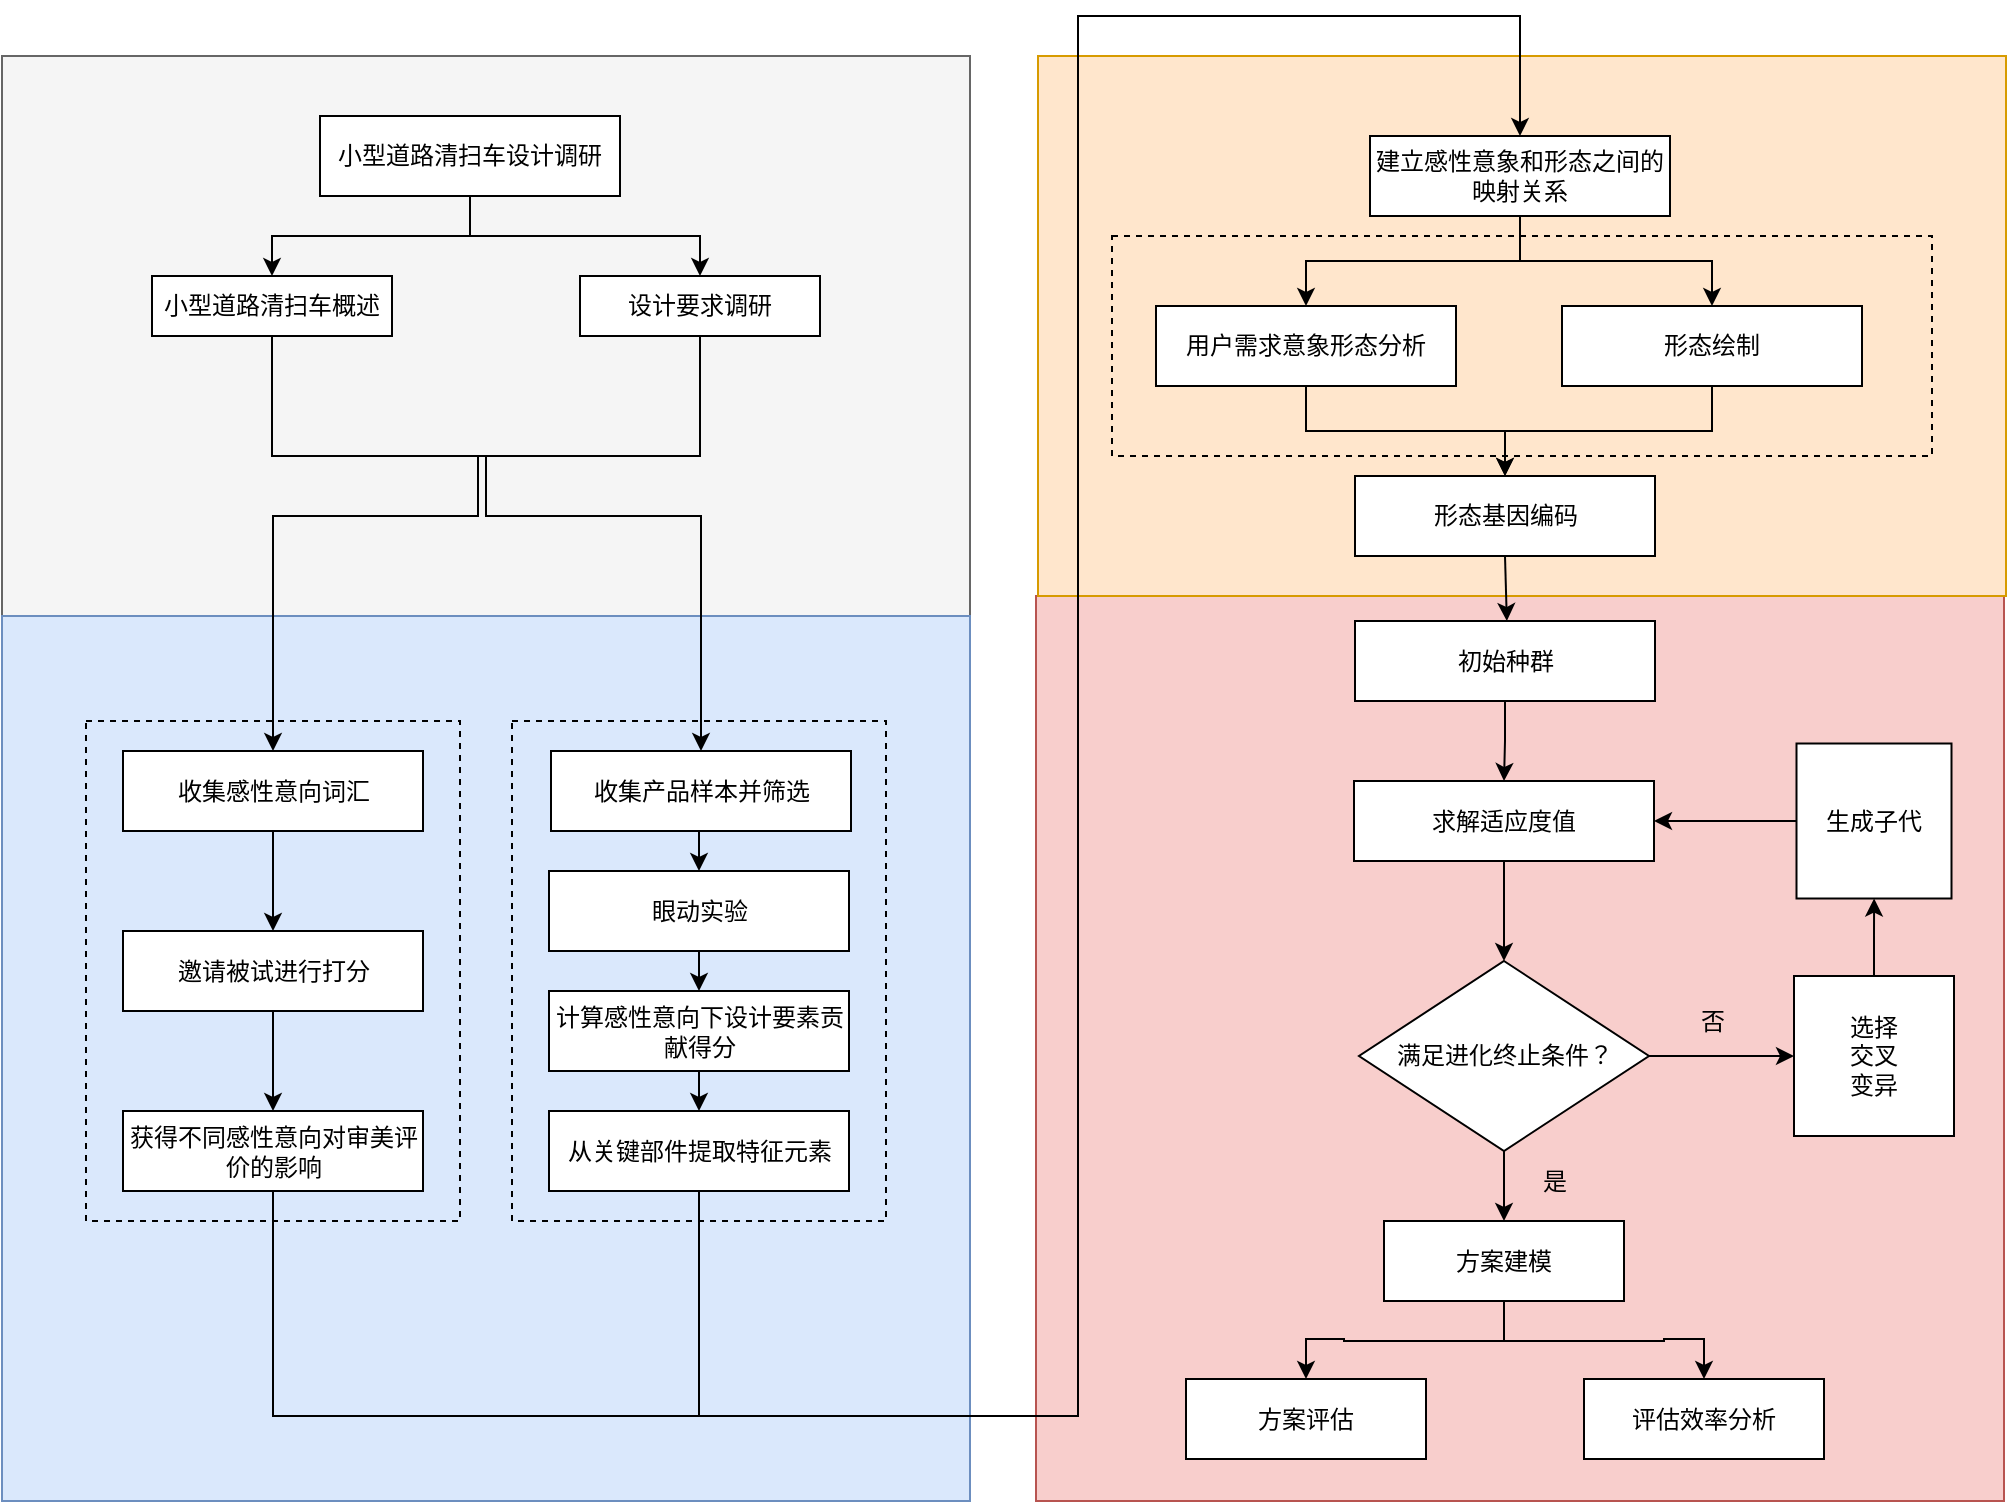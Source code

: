 <mxfile version="17.4.2" type="github">
  <diagram id="Cq71dIn0JD1J3Re9PuSb" name="Page-1">
    <mxGraphModel dx="1597" dy="825" grid="1" gridSize="10" guides="1" tooltips="1" connect="1" arrows="1" fold="1" page="1" pageScale="1" pageWidth="827" pageHeight="1169" math="0" shadow="0">
      <root>
        <mxCell id="0" />
        <mxCell id="1" parent="0" />
        <mxCell id="_EMdgMbQJmPedWMtAMaf-27" value="" style="rounded=0;whiteSpace=wrap;html=1;fillColor=#f5f5f5;strokeColor=#666666;fontColor=#333333;" parent="1" vertex="1">
          <mxGeometry x="172" y="160" width="484" height="280" as="geometry" />
        </mxCell>
        <mxCell id="_EMdgMbQJmPedWMtAMaf-6" value="" style="rounded=0;whiteSpace=wrap;html=1;fillColor=#f8cecc;strokeColor=#b85450;" parent="1" vertex="1">
          <mxGeometry x="689" y="430" width="484" height="452.5" as="geometry" />
        </mxCell>
        <mxCell id="_EMdgMbQJmPedWMtAMaf-5" value="" style="rounded=0;whiteSpace=wrap;html=1;fillColor=#ffe6cc;strokeColor=#d79b00;" parent="1" vertex="1">
          <mxGeometry x="690" y="160" width="484" height="270" as="geometry" />
        </mxCell>
        <mxCell id="_EMdgMbQJmPedWMtAMaf-4" value="" style="rounded=0;whiteSpace=wrap;html=1;fillColor=#dae8fc;strokeColor=#6c8ebf;" parent="1" vertex="1">
          <mxGeometry x="172" y="440" width="484" height="442.5" as="geometry" />
        </mxCell>
        <mxCell id="Gl-4RDtrzEMA0AwHz98H-19" style="edgeStyle=orthogonalEdgeStyle;rounded=0;orthogonalLoop=1;jettySize=auto;html=1;exitX=0.5;exitY=1;exitDx=0;exitDy=0;entryX=0.5;entryY=0;entryDx=0;entryDy=0;" parent="1" source="Gl-4RDtrzEMA0AwHz98H-1" target="Gl-4RDtrzEMA0AwHz98H-3" edge="1">
          <mxGeometry relative="1" as="geometry" />
        </mxCell>
        <mxCell id="_EMdgMbQJmPedWMtAMaf-25" style="edgeStyle=orthogonalEdgeStyle;rounded=0;orthogonalLoop=1;jettySize=auto;html=1;exitX=0.5;exitY=0;exitDx=0;exitDy=0;endArrow=none;endFill=0;startArrow=classic;startFill=1;" parent="1" source="Gl-4RDtrzEMA0AwHz98H-1" edge="1">
          <mxGeometry relative="1" as="geometry">
            <mxPoint x="410" y="360" as="targetPoint" />
            <Array as="points">
              <mxPoint x="307" y="390" />
              <mxPoint x="410" y="390" />
            </Array>
          </mxGeometry>
        </mxCell>
        <mxCell id="Gl-4RDtrzEMA0AwHz98H-1" value="收集感性意向词汇" style="rounded=0;whiteSpace=wrap;html=1;" parent="1" vertex="1">
          <mxGeometry x="232.5" y="507.5" width="150" height="40" as="geometry" />
        </mxCell>
        <mxCell id="_EMdgMbQJmPedWMtAMaf-26" style="edgeStyle=orthogonalEdgeStyle;rounded=0;orthogonalLoop=1;jettySize=auto;html=1;exitX=0.5;exitY=0;exitDx=0;exitDy=0;endArrow=none;endFill=0;startArrow=classic;startFill=1;" parent="1" source="Gl-4RDtrzEMA0AwHz98H-2" edge="1">
          <mxGeometry relative="1" as="geometry">
            <mxPoint x="414" y="360" as="targetPoint" />
            <Array as="points">
              <mxPoint x="521" y="390" />
              <mxPoint x="414" y="390" />
            </Array>
          </mxGeometry>
        </mxCell>
        <mxCell id="gRMvucZ7y_aYcQJP6feq-7" style="edgeStyle=orthogonalEdgeStyle;rounded=0;orthogonalLoop=1;jettySize=auto;html=1;exitX=0.5;exitY=1;exitDx=0;exitDy=0;entryX=0.5;entryY=0;entryDx=0;entryDy=0;" parent="1" source="Gl-4RDtrzEMA0AwHz98H-2" target="Gl-4RDtrzEMA0AwHz98H-5" edge="1">
          <mxGeometry relative="1" as="geometry" />
        </mxCell>
        <mxCell id="Gl-4RDtrzEMA0AwHz98H-2" value="收集产品样本并筛选" style="rounded=0;whiteSpace=wrap;html=1;" parent="1" vertex="1">
          <mxGeometry x="446.5" y="507.5" width="150" height="40" as="geometry" />
        </mxCell>
        <mxCell id="Gl-4RDtrzEMA0AwHz98H-20" style="edgeStyle=orthogonalEdgeStyle;rounded=0;orthogonalLoop=1;jettySize=auto;html=1;exitX=0.5;exitY=1;exitDx=0;exitDy=0;entryX=0.5;entryY=0;entryDx=0;entryDy=0;" parent="1" source="Gl-4RDtrzEMA0AwHz98H-3" target="Gl-4RDtrzEMA0AwHz98H-4" edge="1">
          <mxGeometry relative="1" as="geometry" />
        </mxCell>
        <mxCell id="Gl-4RDtrzEMA0AwHz98H-3" value="邀请被试进行打分" style="rounded=0;whiteSpace=wrap;html=1;" parent="1" vertex="1">
          <mxGeometry x="232.5" y="597.5" width="150" height="40" as="geometry" />
        </mxCell>
        <mxCell id="9wiWi8yWNXiu2XXvzr9m-1" style="edgeStyle=orthogonalEdgeStyle;rounded=0;orthogonalLoop=1;jettySize=auto;html=1;endArrow=none;endFill=0;" edge="1" parent="1" source="Gl-4RDtrzEMA0AwHz98H-4">
          <mxGeometry relative="1" as="geometry">
            <mxPoint x="520" y="840" as="targetPoint" />
            <Array as="points">
              <mxPoint x="308" y="840" />
            </Array>
          </mxGeometry>
        </mxCell>
        <mxCell id="Gl-4RDtrzEMA0AwHz98H-4" value="获得不同感性意向对审美评价的影响" style="rounded=0;whiteSpace=wrap;html=1;" parent="1" vertex="1">
          <mxGeometry x="232.5" y="687.5" width="150" height="40" as="geometry" />
        </mxCell>
        <mxCell id="gRMvucZ7y_aYcQJP6feq-8" style="edgeStyle=orthogonalEdgeStyle;rounded=0;orthogonalLoop=1;jettySize=auto;html=1;exitX=0.5;exitY=1;exitDx=0;exitDy=0;entryX=0.5;entryY=0;entryDx=0;entryDy=0;" parent="1" source="Gl-4RDtrzEMA0AwHz98H-5" target="Gl-4RDtrzEMA0AwHz98H-10" edge="1">
          <mxGeometry relative="1" as="geometry" />
        </mxCell>
        <mxCell id="Gl-4RDtrzEMA0AwHz98H-5" value="眼动实验" style="rounded=0;whiteSpace=wrap;html=1;" parent="1" vertex="1">
          <mxGeometry x="445.5" y="567.5" width="150" height="40" as="geometry" />
        </mxCell>
        <mxCell id="Gl-4RDtrzEMA0AwHz98H-46" style="edgeStyle=orthogonalEdgeStyle;rounded=0;orthogonalLoop=1;jettySize=auto;html=1;exitX=0.5;exitY=1;exitDx=0;exitDy=0;entryX=0.5;entryY=0;entryDx=0;entryDy=0;" parent="1" source="Gl-4RDtrzEMA0AwHz98H-8" target="Gl-4RDtrzEMA0AwHz98H-11" edge="1">
          <mxGeometry relative="1" as="geometry" />
        </mxCell>
        <mxCell id="Gl-4RDtrzEMA0AwHz98H-8" value="初始种群" style="rounded=0;whiteSpace=wrap;html=1;" parent="1" vertex="1">
          <mxGeometry x="848.5" y="442.5" width="150" height="40" as="geometry" />
        </mxCell>
        <mxCell id="gRMvucZ7y_aYcQJP6feq-9" style="edgeStyle=orthogonalEdgeStyle;rounded=0;orthogonalLoop=1;jettySize=auto;html=1;exitX=0.5;exitY=1;exitDx=0;exitDy=0;entryX=0.5;entryY=0;entryDx=0;entryDy=0;" parent="1" source="Gl-4RDtrzEMA0AwHz98H-10" target="Gl-4RDtrzEMA0AwHz98H-16" edge="1">
          <mxGeometry relative="1" as="geometry" />
        </mxCell>
        <mxCell id="Gl-4RDtrzEMA0AwHz98H-10" value="计算感性意向下设计要素贡献得分" style="rounded=0;whiteSpace=wrap;html=1;" parent="1" vertex="1">
          <mxGeometry x="445.5" y="627.5" width="150" height="40" as="geometry" />
        </mxCell>
        <mxCell id="Gl-4RDtrzEMA0AwHz98H-29" value="" style="edgeStyle=orthogonalEdgeStyle;rounded=0;orthogonalLoop=1;jettySize=auto;html=1;" parent="1" source="Gl-4RDtrzEMA0AwHz98H-11" target="Gl-4RDtrzEMA0AwHz98H-28" edge="1">
          <mxGeometry relative="1" as="geometry" />
        </mxCell>
        <mxCell id="Gl-4RDtrzEMA0AwHz98H-11" value="求解适应度值" style="rounded=0;whiteSpace=wrap;html=1;" parent="1" vertex="1">
          <mxGeometry x="848" y="522.5" width="150" height="40" as="geometry" />
        </mxCell>
        <mxCell id="gRMvucZ7y_aYcQJP6feq-10" style="edgeStyle=orthogonalEdgeStyle;rounded=0;orthogonalLoop=1;jettySize=auto;html=1;exitX=0.5;exitY=1;exitDx=0;exitDy=0;entryX=0.5;entryY=0;entryDx=0;entryDy=0;" parent="1" source="Gl-4RDtrzEMA0AwHz98H-16" target="gRMvucZ7y_aYcQJP6feq-1" edge="1">
          <mxGeometry relative="1" as="geometry">
            <Array as="points">
              <mxPoint x="521" y="840" />
              <mxPoint x="710" y="840" />
              <mxPoint x="710" y="140" />
              <mxPoint x="931" y="140" />
            </Array>
          </mxGeometry>
        </mxCell>
        <mxCell id="Gl-4RDtrzEMA0AwHz98H-16" value="从关键部件提取特征元素" style="rounded=0;whiteSpace=wrap;html=1;" parent="1" vertex="1">
          <mxGeometry x="445.5" y="687.5" width="150" height="40" as="geometry" />
        </mxCell>
        <mxCell id="Gl-4RDtrzEMA0AwHz98H-33" style="edgeStyle=orthogonalEdgeStyle;rounded=0;orthogonalLoop=1;jettySize=auto;html=1;exitX=0.5;exitY=1;exitDx=0;exitDy=0;" parent="1" source="Gl-4RDtrzEMA0AwHz98H-28" edge="1">
          <mxGeometry relative="1" as="geometry">
            <mxPoint x="923" y="742.5" as="targetPoint" />
          </mxGeometry>
        </mxCell>
        <mxCell id="Gl-4RDtrzEMA0AwHz98H-38" style="edgeStyle=orthogonalEdgeStyle;rounded=0;orthogonalLoop=1;jettySize=auto;html=1;exitX=1;exitY=0.5;exitDx=0;exitDy=0;" parent="1" source="Gl-4RDtrzEMA0AwHz98H-28" target="Gl-4RDtrzEMA0AwHz98H-39" edge="1">
          <mxGeometry relative="1" as="geometry">
            <mxPoint x="1048" y="660.5" as="targetPoint" />
          </mxGeometry>
        </mxCell>
        <mxCell id="Gl-4RDtrzEMA0AwHz98H-28" value="满足进化终止条件？" style="rhombus;whiteSpace=wrap;html=1;rounded=0;spacingTop=0;spacingBottom=0;spacingRight=10;spacingLeft=10;" parent="1" vertex="1">
          <mxGeometry x="850.5" y="612.5" width="145" height="95" as="geometry" />
        </mxCell>
        <mxCell id="_EMdgMbQJmPedWMtAMaf-2" style="edgeStyle=orthogonalEdgeStyle;rounded=0;orthogonalLoop=1;jettySize=auto;html=1;exitX=0.5;exitY=1;exitDx=0;exitDy=0;entryX=0.5;entryY=0;entryDx=0;entryDy=0;" parent="1" source="Gl-4RDtrzEMA0AwHz98H-34" target="_EMdgMbQJmPedWMtAMaf-1" edge="1">
          <mxGeometry relative="1" as="geometry" />
        </mxCell>
        <mxCell id="_EMdgMbQJmPedWMtAMaf-11" style="edgeStyle=orthogonalEdgeStyle;rounded=0;orthogonalLoop=1;jettySize=auto;html=1;exitX=0.5;exitY=1;exitDx=0;exitDy=0;entryX=0.5;entryY=0;entryDx=0;entryDy=0;" parent="1" source="Gl-4RDtrzEMA0AwHz98H-34" target="_EMdgMbQJmPedWMtAMaf-10" edge="1">
          <mxGeometry relative="1" as="geometry" />
        </mxCell>
        <mxCell id="Gl-4RDtrzEMA0AwHz98H-34" value="&lt;div&gt;方案建模&lt;/div&gt;" style="whiteSpace=wrap;html=1;rounded=0;spacingTop=0;spacingLeft=10;spacingBottom=0;spacingRight=10;" parent="1" vertex="1">
          <mxGeometry x="863" y="742.5" width="120" height="40" as="geometry" />
        </mxCell>
        <mxCell id="Gl-4RDtrzEMA0AwHz98H-41" value="" style="edgeStyle=orthogonalEdgeStyle;rounded=0;orthogonalLoop=1;jettySize=auto;html=1;" parent="1" source="Gl-4RDtrzEMA0AwHz98H-39" target="Gl-4RDtrzEMA0AwHz98H-40" edge="1">
          <mxGeometry relative="1" as="geometry" />
        </mxCell>
        <mxCell id="Gl-4RDtrzEMA0AwHz98H-39" value="&lt;div&gt;选择&lt;/div&gt;&lt;div&gt;交叉&lt;/div&gt;&lt;div&gt;变异&lt;br&gt;&lt;/div&gt;" style="whiteSpace=wrap;html=1;aspect=fixed;" parent="1" vertex="1">
          <mxGeometry x="1068" y="620" width="80" height="80" as="geometry" />
        </mxCell>
        <mxCell id="Gl-4RDtrzEMA0AwHz98H-42" style="edgeStyle=orthogonalEdgeStyle;rounded=0;orthogonalLoop=1;jettySize=auto;html=1;exitX=0;exitY=0.5;exitDx=0;exitDy=0;entryX=1;entryY=0.5;entryDx=0;entryDy=0;" parent="1" source="Gl-4RDtrzEMA0AwHz98H-40" target="Gl-4RDtrzEMA0AwHz98H-11" edge="1">
          <mxGeometry relative="1" as="geometry" />
        </mxCell>
        <mxCell id="Gl-4RDtrzEMA0AwHz98H-40" value="生成子代" style="whiteSpace=wrap;html=1;aspect=fixed;" parent="1" vertex="1">
          <mxGeometry x="1069.25" y="503.75" width="77.5" height="77.5" as="geometry" />
        </mxCell>
        <mxCell id="Gl-4RDtrzEMA0AwHz98H-43" value="否" style="text;html=1;align=center;verticalAlign=middle;resizable=0;points=[];autosize=1;strokeColor=none;fillColor=none;" parent="1" vertex="1">
          <mxGeometry x="1012" y="632.5" width="30" height="20" as="geometry" />
        </mxCell>
        <mxCell id="Gl-4RDtrzEMA0AwHz98H-44" value="是" style="text;html=1;align=center;verticalAlign=middle;resizable=0;points=[];autosize=1;strokeColor=none;fillColor=none;" parent="1" vertex="1">
          <mxGeometry x="933" y="712.5" width="30" height="20" as="geometry" />
        </mxCell>
        <mxCell id="_EMdgMbQJmPedWMtAMaf-1" value="&lt;div&gt;方案评估&lt;/div&gt;" style="whiteSpace=wrap;html=1;rounded=0;spacingTop=0;spacingLeft=10;spacingBottom=0;spacingRight=10;" parent="1" vertex="1">
          <mxGeometry x="764" y="821.5" width="120" height="40" as="geometry" />
        </mxCell>
        <mxCell id="_EMdgMbQJmPedWMtAMaf-20" style="edgeStyle=orthogonalEdgeStyle;rounded=0;orthogonalLoop=1;jettySize=auto;html=1;exitX=0.5;exitY=1;exitDx=0;exitDy=0;entryX=0.5;entryY=0;entryDx=0;entryDy=0;" parent="1" source="_EMdgMbQJmPedWMtAMaf-7" target="_EMdgMbQJmPedWMtAMaf-18" edge="1">
          <mxGeometry relative="1" as="geometry" />
        </mxCell>
        <mxCell id="_EMdgMbQJmPedWMtAMaf-21" style="edgeStyle=orthogonalEdgeStyle;rounded=0;orthogonalLoop=1;jettySize=auto;html=1;exitX=0.5;exitY=1;exitDx=0;exitDy=0;" parent="1" source="_EMdgMbQJmPedWMtAMaf-7" target="_EMdgMbQJmPedWMtAMaf-19" edge="1">
          <mxGeometry relative="1" as="geometry" />
        </mxCell>
        <mxCell id="_EMdgMbQJmPedWMtAMaf-7" value="小型道路清扫车设计调研" style="rounded=0;whiteSpace=wrap;html=1;" parent="1" vertex="1">
          <mxGeometry x="331" y="190" width="150" height="40" as="geometry" />
        </mxCell>
        <mxCell id="_EMdgMbQJmPedWMtAMaf-10" value="评估效率分析" style="whiteSpace=wrap;html=1;rounded=0;spacingTop=0;spacingLeft=10;spacingBottom=0;spacingRight=10;" parent="1" vertex="1">
          <mxGeometry x="963" y="821.5" width="120" height="40" as="geometry" />
        </mxCell>
        <mxCell id="_EMdgMbQJmPedWMtAMaf-18" value="小型道路清扫车概述" style="rounded=0;whiteSpace=wrap;html=1;" parent="1" vertex="1">
          <mxGeometry x="247" y="270" width="120" height="30" as="geometry" />
        </mxCell>
        <mxCell id="_EMdgMbQJmPedWMtAMaf-24" value="" style="edgeStyle=orthogonalEdgeStyle;rounded=0;orthogonalLoop=1;jettySize=auto;html=1;endArrow=none;endFill=0;" parent="1" source="_EMdgMbQJmPedWMtAMaf-19" target="_EMdgMbQJmPedWMtAMaf-18" edge="1">
          <mxGeometry relative="1" as="geometry">
            <Array as="points">
              <mxPoint x="521" y="360" />
              <mxPoint x="307" y="360" />
            </Array>
          </mxGeometry>
        </mxCell>
        <mxCell id="_EMdgMbQJmPedWMtAMaf-19" value="设计要求调研" style="rounded=0;whiteSpace=wrap;html=1;" parent="1" vertex="1">
          <mxGeometry x="461" y="270" width="120" height="30" as="geometry" />
        </mxCell>
        <mxCell id="gRMvucZ7y_aYcQJP6feq-20" style="edgeStyle=orthogonalEdgeStyle;rounded=0;orthogonalLoop=1;jettySize=auto;html=1;exitX=0.5;exitY=1;exitDx=0;exitDy=0;entryX=0.5;entryY=0;entryDx=0;entryDy=0;" parent="1" source="gRMvucZ7y_aYcQJP6feq-1" target="gRMvucZ7y_aYcQJP6feq-16" edge="1">
          <mxGeometry relative="1" as="geometry" />
        </mxCell>
        <mxCell id="gRMvucZ7y_aYcQJP6feq-21" style="edgeStyle=orthogonalEdgeStyle;rounded=0;orthogonalLoop=1;jettySize=auto;html=1;exitX=0.5;exitY=1;exitDx=0;exitDy=0;entryX=0.5;entryY=0;entryDx=0;entryDy=0;" parent="1" source="gRMvucZ7y_aYcQJP6feq-1" target="gRMvucZ7y_aYcQJP6feq-17" edge="1">
          <mxGeometry relative="1" as="geometry" />
        </mxCell>
        <mxCell id="gRMvucZ7y_aYcQJP6feq-1" value="建立感性意象和形态之间的映射关系" style="rounded=0;whiteSpace=wrap;html=1;" parent="1" vertex="1">
          <mxGeometry x="856" y="200" width="150" height="40" as="geometry" />
        </mxCell>
        <mxCell id="gRMvucZ7y_aYcQJP6feq-3" value="" style="rounded=0;whiteSpace=wrap;html=1;fillColor=none;dashed=1;" parent="1" vertex="1">
          <mxGeometry x="214" y="492.5" width="187" height="250" as="geometry" />
        </mxCell>
        <mxCell id="gRMvucZ7y_aYcQJP6feq-4" value="" style="rounded=0;whiteSpace=wrap;html=1;fillColor=none;dashed=1;" parent="1" vertex="1">
          <mxGeometry x="427" y="492.5" width="187" height="250" as="geometry" />
        </mxCell>
        <mxCell id="gRMvucZ7y_aYcQJP6feq-28" style="edgeStyle=orthogonalEdgeStyle;rounded=0;orthogonalLoop=1;jettySize=auto;html=1;exitX=0.5;exitY=1;exitDx=0;exitDy=0;" parent="1" source="gRMvucZ7y_aYcQJP6feq-12" edge="1">
          <mxGeometry relative="1" as="geometry">
            <mxPoint x="924.429" y="442.5" as="targetPoint" />
          </mxGeometry>
        </mxCell>
        <mxCell id="gRMvucZ7y_aYcQJP6feq-12" value="形态基因编码" style="rounded=0;whiteSpace=wrap;html=1;" parent="1" vertex="1">
          <mxGeometry x="848.5" y="370" width="150" height="40" as="geometry" />
        </mxCell>
        <mxCell id="gRMvucZ7y_aYcQJP6feq-26" style="edgeStyle=orthogonalEdgeStyle;rounded=0;orthogonalLoop=1;jettySize=auto;html=1;exitX=0.5;exitY=1;exitDx=0;exitDy=0;entryX=0.5;entryY=0;entryDx=0;entryDy=0;" parent="1" source="gRMvucZ7y_aYcQJP6feq-16" target="gRMvucZ7y_aYcQJP6feq-12" edge="1">
          <mxGeometry relative="1" as="geometry" />
        </mxCell>
        <mxCell id="gRMvucZ7y_aYcQJP6feq-16" value="用户需求意象形态分析" style="rounded=0;whiteSpace=wrap;html=1;" parent="1" vertex="1">
          <mxGeometry x="749" y="285" width="150" height="40" as="geometry" />
        </mxCell>
        <mxCell id="gRMvucZ7y_aYcQJP6feq-29" style="edgeStyle=orthogonalEdgeStyle;rounded=0;orthogonalLoop=1;jettySize=auto;html=1;exitX=0.5;exitY=1;exitDx=0;exitDy=0;entryX=0.5;entryY=0;entryDx=0;entryDy=0;" parent="1" source="gRMvucZ7y_aYcQJP6feq-17" target="gRMvucZ7y_aYcQJP6feq-12" edge="1">
          <mxGeometry relative="1" as="geometry" />
        </mxCell>
        <mxCell id="gRMvucZ7y_aYcQJP6feq-17" value="形态绘制" style="rounded=0;whiteSpace=wrap;html=1;" parent="1" vertex="1">
          <mxGeometry x="952" y="285" width="150" height="40" as="geometry" />
        </mxCell>
        <mxCell id="gRMvucZ7y_aYcQJP6feq-30" value="" style="rounded=0;whiteSpace=wrap;html=1;fillColor=none;dashed=1;" parent="1" vertex="1">
          <mxGeometry x="727" y="250" width="410" height="110" as="geometry" />
        </mxCell>
      </root>
    </mxGraphModel>
  </diagram>
</mxfile>
